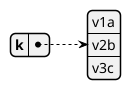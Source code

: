 {
  "sha1": "8k72u5ual11chjegqelmecnbe2vb9d7",
  "insertion": {
    "when": "2024-05-30T20:48:21.438Z",
    "url": "https://support.oneskyapp.com/hc/en-us/articles/208047697-JSON-sample-files",
    "user": "plantuml@gmail.com"
  }
}
@startjson
{
"k": ["v1a", "v2b", "v3c"]
}
@endjson
